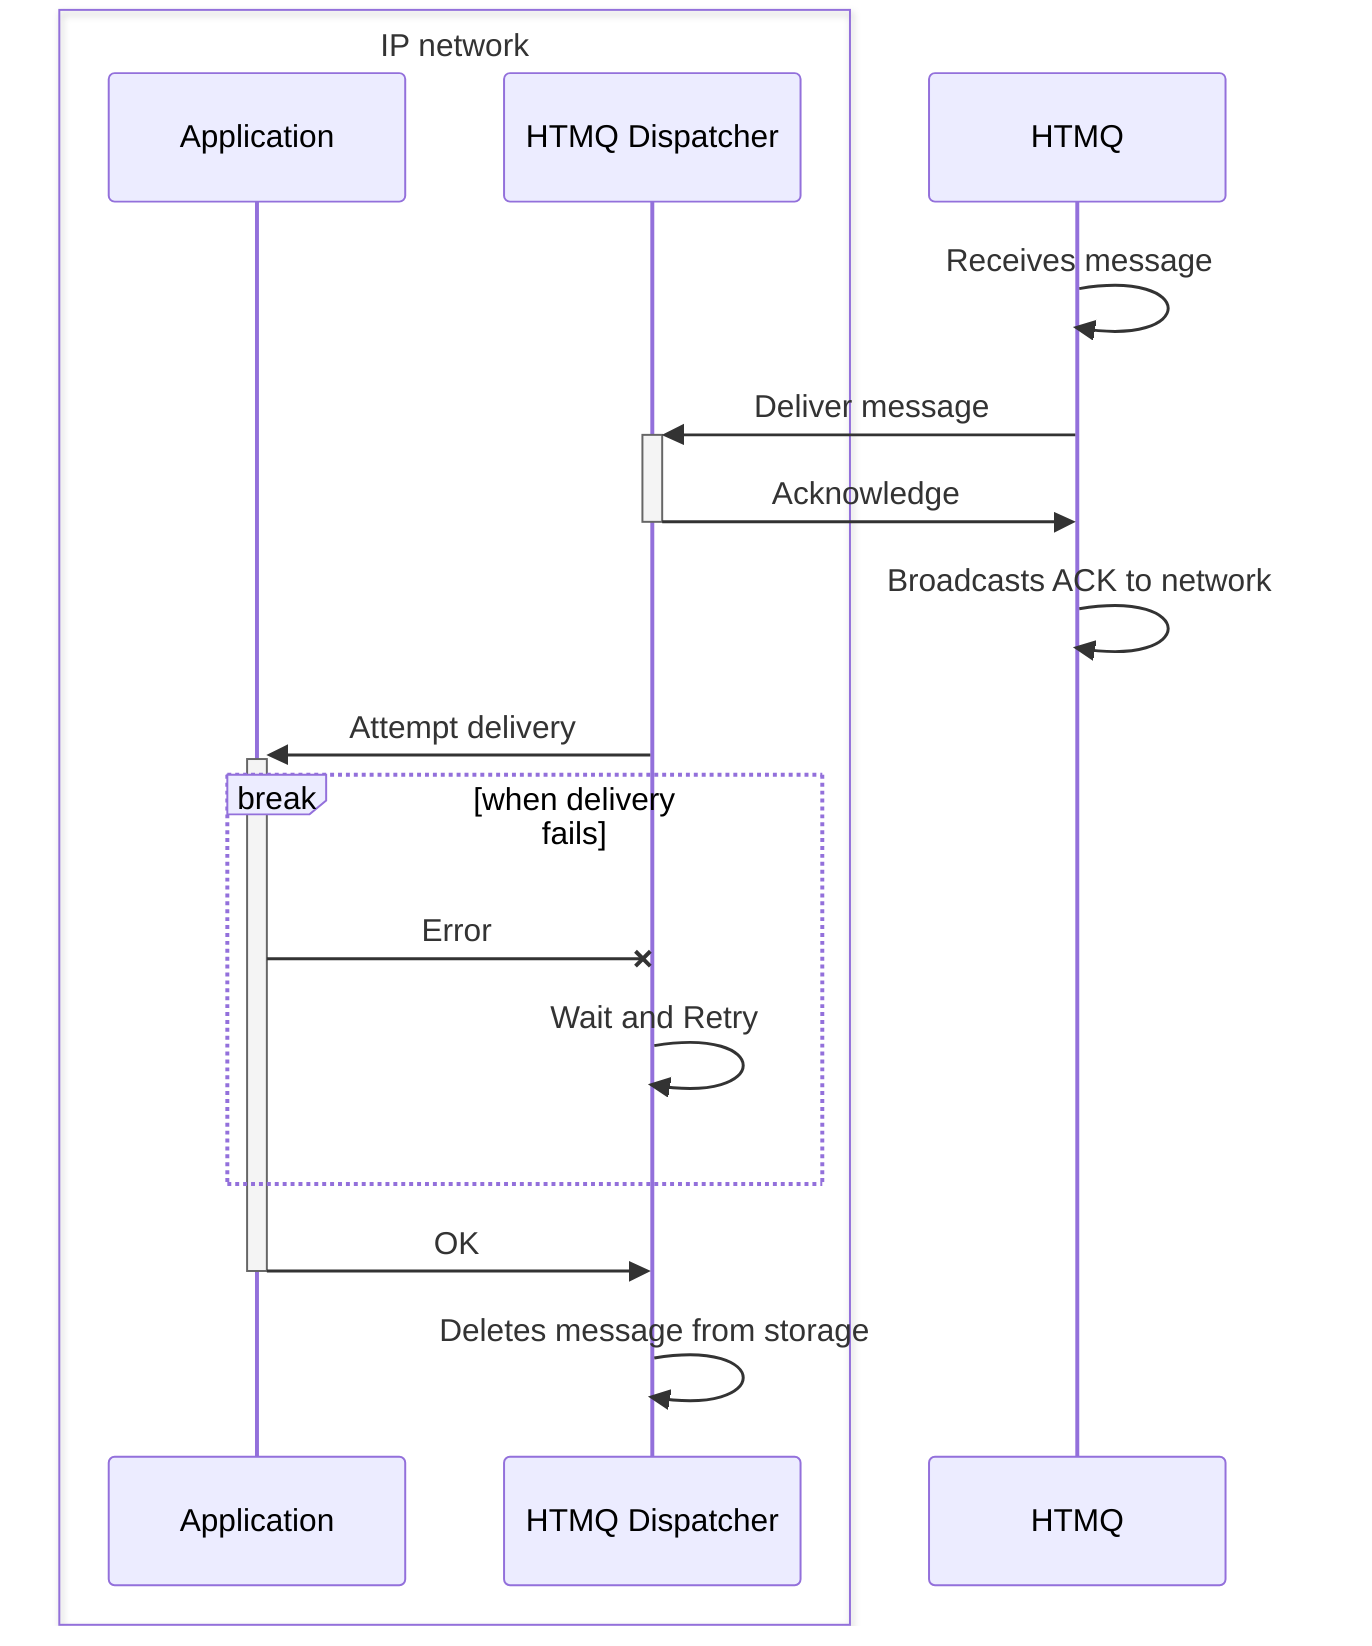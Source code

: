 sequenceDiagram
    box IP network
    participant app as Application
    participant dispatch as HTMQ Dispatcher
    end

    HTMQ->>HTMQ: Receives message
    HTMQ->>+dispatch: Deliver message
    dispatch->>-HTMQ: Acknowledge
    HTMQ->>HTMQ: Broadcasts ACK to network
    dispatch->>+app: Attempt delivery
    break when delivery fails
        app-xdispatch: Error
        dispatch->>dispatch: Wait and Retry
    end
    app->>-dispatch: OK
    dispatch->>dispatch: Deletes message from storage